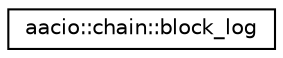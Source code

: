 digraph "Graphical Class Hierarchy"
{
  edge [fontname="Helvetica",fontsize="10",labelfontname="Helvetica",labelfontsize="10"];
  node [fontname="Helvetica",fontsize="10",shape=record];
  rankdir="LR";
  Node0 [label="aacio::chain::block_log",height=0.2,width=0.4,color="black", fillcolor="white", style="filled",URL="$classaacio_1_1chain_1_1block__log.html"];
}
